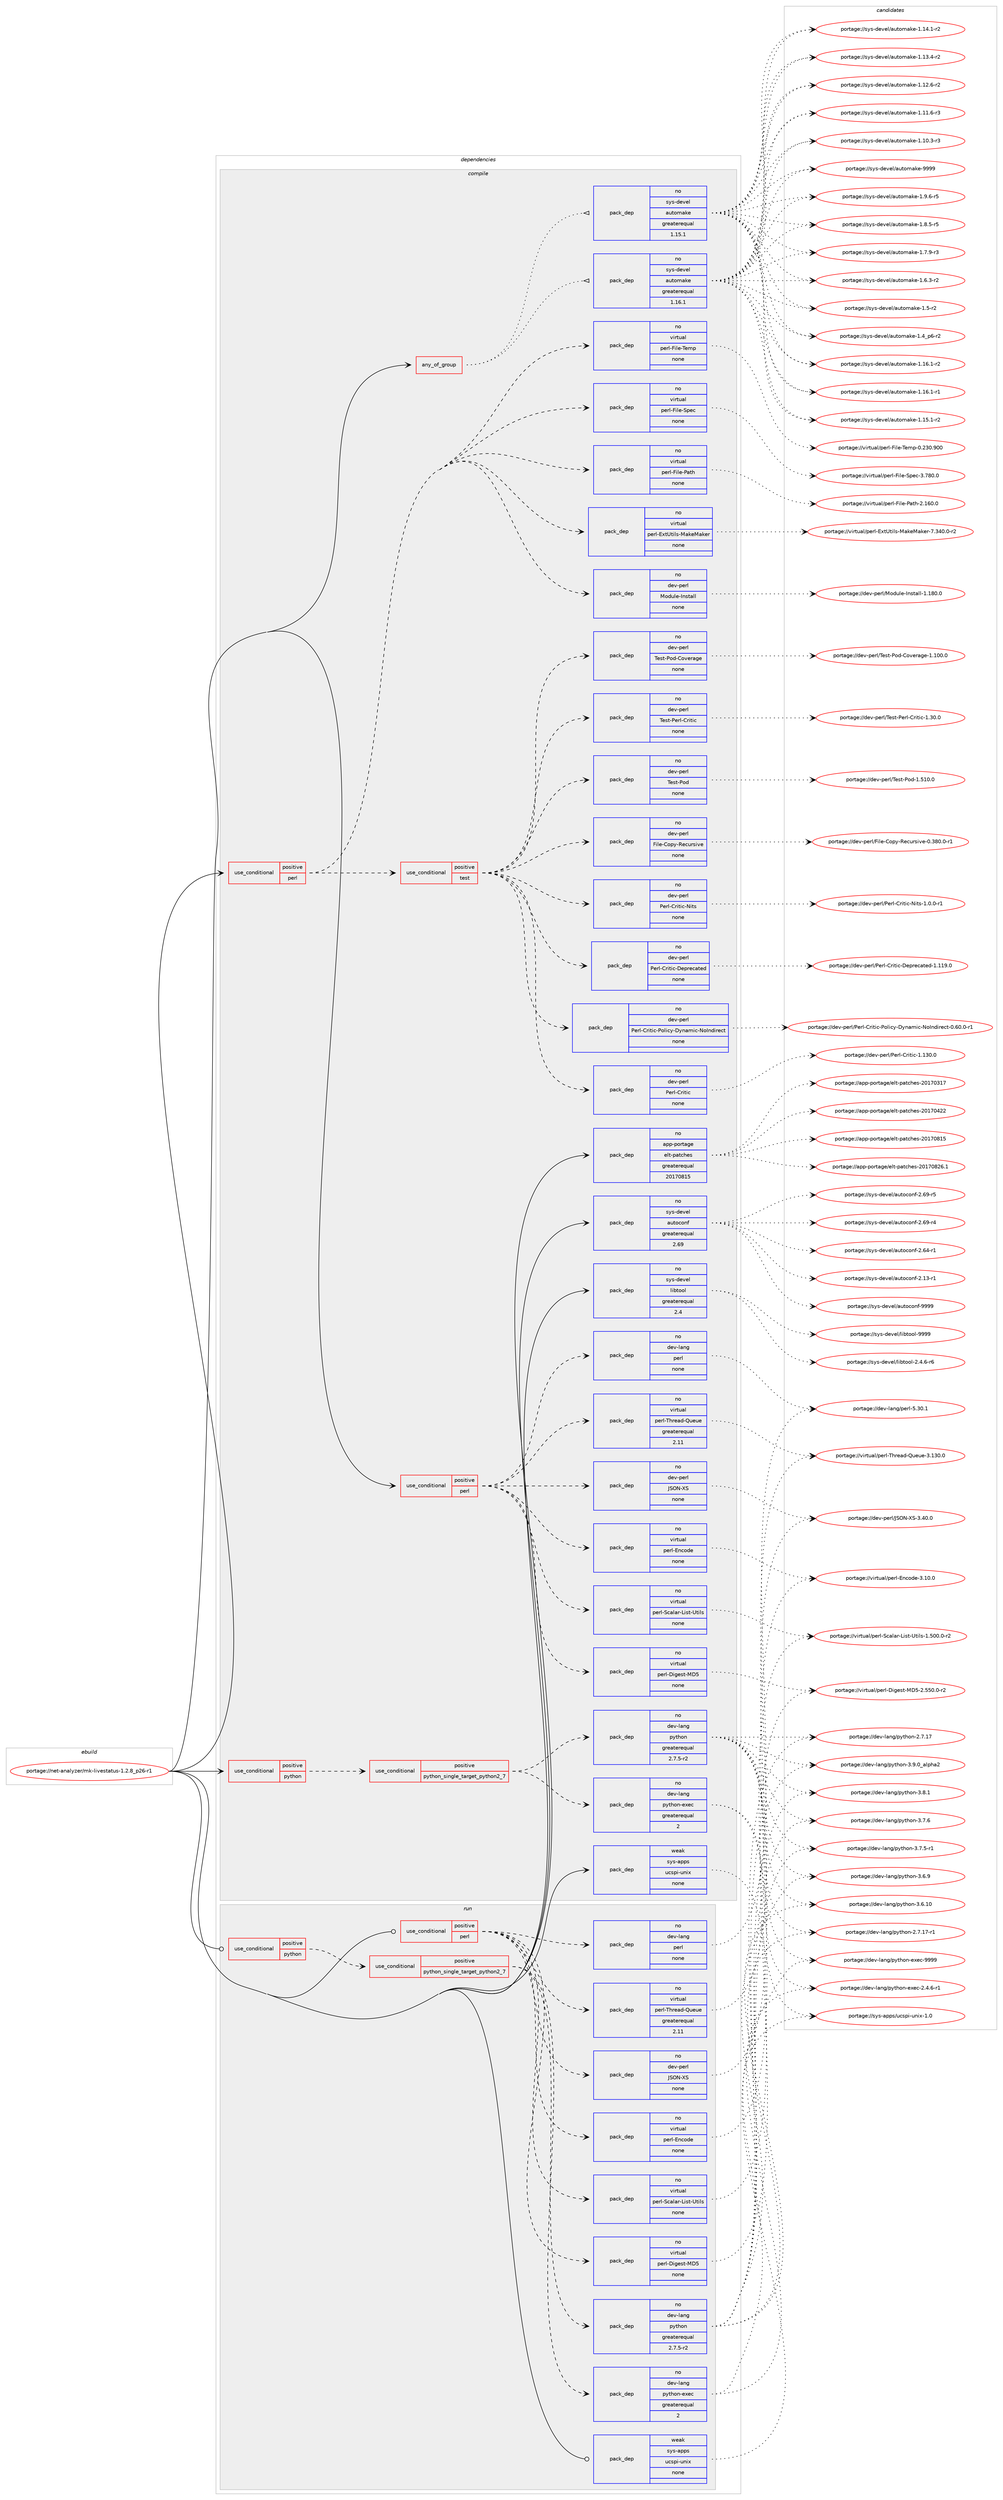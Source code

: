 digraph prolog {

# *************
# Graph options
# *************

newrank=true;
concentrate=true;
compound=true;
graph [rankdir=LR,fontname=Helvetica,fontsize=10,ranksep=1.5];#, ranksep=2.5, nodesep=0.2];
edge  [arrowhead=vee];
node  [fontname=Helvetica,fontsize=10];

# **********
# The ebuild
# **********

subgraph cluster_leftcol {
color=gray;
rank=same;
label=<<i>ebuild</i>>;
id [label="portage://net-analyzer/mk-livestatus-1.2.8_p26-r1", color=red, width=4, href="../net-analyzer/mk-livestatus-1.2.8_p26-r1.svg"];
}

# ****************
# The dependencies
# ****************

subgraph cluster_midcol {
color=gray;
label=<<i>dependencies</i>>;
subgraph cluster_compile {
fillcolor="#eeeeee";
style=filled;
label=<<i>compile</i>>;
subgraph any1934 {
dependency108921 [label=<<TABLE BORDER="0" CELLBORDER="1" CELLSPACING="0" CELLPADDING="4"><TR><TD CELLPADDING="10">any_of_group</TD></TR></TABLE>>, shape=none, color=red];subgraph pack81631 {
dependency108922 [label=<<TABLE BORDER="0" CELLBORDER="1" CELLSPACING="0" CELLPADDING="4" WIDTH="220"><TR><TD ROWSPAN="6" CELLPADDING="30">pack_dep</TD></TR><TR><TD WIDTH="110">no</TD></TR><TR><TD>sys-devel</TD></TR><TR><TD>automake</TD></TR><TR><TD>greaterequal</TD></TR><TR><TD>1.16.1</TD></TR></TABLE>>, shape=none, color=blue];
}
dependency108921:e -> dependency108922:w [weight=20,style="dotted",arrowhead="oinv"];
subgraph pack81632 {
dependency108923 [label=<<TABLE BORDER="0" CELLBORDER="1" CELLSPACING="0" CELLPADDING="4" WIDTH="220"><TR><TD ROWSPAN="6" CELLPADDING="30">pack_dep</TD></TR><TR><TD WIDTH="110">no</TD></TR><TR><TD>sys-devel</TD></TR><TR><TD>automake</TD></TR><TR><TD>greaterequal</TD></TR><TR><TD>1.15.1</TD></TR></TABLE>>, shape=none, color=blue];
}
dependency108921:e -> dependency108923:w [weight=20,style="dotted",arrowhead="oinv"];
}
id:e -> dependency108921:w [weight=20,style="solid",arrowhead="vee"];
subgraph cond25269 {
dependency108924 [label=<<TABLE BORDER="0" CELLBORDER="1" CELLSPACING="0" CELLPADDING="4"><TR><TD ROWSPAN="3" CELLPADDING="10">use_conditional</TD></TR><TR><TD>positive</TD></TR><TR><TD>perl</TD></TR></TABLE>>, shape=none, color=red];
subgraph pack81633 {
dependency108925 [label=<<TABLE BORDER="0" CELLBORDER="1" CELLSPACING="0" CELLPADDING="4" WIDTH="220"><TR><TD ROWSPAN="6" CELLPADDING="30">pack_dep</TD></TR><TR><TD WIDTH="110">no</TD></TR><TR><TD>dev-lang</TD></TR><TR><TD>perl</TD></TR><TR><TD>none</TD></TR><TR><TD></TD></TR></TABLE>>, shape=none, color=blue];
}
dependency108924:e -> dependency108925:w [weight=20,style="dashed",arrowhead="vee"];
subgraph pack81634 {
dependency108926 [label=<<TABLE BORDER="0" CELLBORDER="1" CELLSPACING="0" CELLPADDING="4" WIDTH="220"><TR><TD ROWSPAN="6" CELLPADDING="30">pack_dep</TD></TR><TR><TD WIDTH="110">no</TD></TR><TR><TD>virtual</TD></TR><TR><TD>perl-Digest-MD5</TD></TR><TR><TD>none</TD></TR><TR><TD></TD></TR></TABLE>>, shape=none, color=blue];
}
dependency108924:e -> dependency108926:w [weight=20,style="dashed",arrowhead="vee"];
subgraph pack81635 {
dependency108927 [label=<<TABLE BORDER="0" CELLBORDER="1" CELLSPACING="0" CELLPADDING="4" WIDTH="220"><TR><TD ROWSPAN="6" CELLPADDING="30">pack_dep</TD></TR><TR><TD WIDTH="110">no</TD></TR><TR><TD>virtual</TD></TR><TR><TD>perl-Scalar-List-Utils</TD></TR><TR><TD>none</TD></TR><TR><TD></TD></TR></TABLE>>, shape=none, color=blue];
}
dependency108924:e -> dependency108927:w [weight=20,style="dashed",arrowhead="vee"];
subgraph pack81636 {
dependency108928 [label=<<TABLE BORDER="0" CELLBORDER="1" CELLSPACING="0" CELLPADDING="4" WIDTH="220"><TR><TD ROWSPAN="6" CELLPADDING="30">pack_dep</TD></TR><TR><TD WIDTH="110">no</TD></TR><TR><TD>virtual</TD></TR><TR><TD>perl-Thread-Queue</TD></TR><TR><TD>greaterequal</TD></TR><TR><TD>2.11</TD></TR></TABLE>>, shape=none, color=blue];
}
dependency108924:e -> dependency108928:w [weight=20,style="dashed",arrowhead="vee"];
subgraph pack81637 {
dependency108929 [label=<<TABLE BORDER="0" CELLBORDER="1" CELLSPACING="0" CELLPADDING="4" WIDTH="220"><TR><TD ROWSPAN="6" CELLPADDING="30">pack_dep</TD></TR><TR><TD WIDTH="110">no</TD></TR><TR><TD>virtual</TD></TR><TR><TD>perl-Encode</TD></TR><TR><TD>none</TD></TR><TR><TD></TD></TR></TABLE>>, shape=none, color=blue];
}
dependency108924:e -> dependency108929:w [weight=20,style="dashed",arrowhead="vee"];
subgraph pack81638 {
dependency108930 [label=<<TABLE BORDER="0" CELLBORDER="1" CELLSPACING="0" CELLPADDING="4" WIDTH="220"><TR><TD ROWSPAN="6" CELLPADDING="30">pack_dep</TD></TR><TR><TD WIDTH="110">no</TD></TR><TR><TD>dev-perl</TD></TR><TR><TD>JSON-XS</TD></TR><TR><TD>none</TD></TR><TR><TD></TD></TR></TABLE>>, shape=none, color=blue];
}
dependency108924:e -> dependency108930:w [weight=20,style="dashed",arrowhead="vee"];
}
id:e -> dependency108924:w [weight=20,style="solid",arrowhead="vee"];
subgraph cond25270 {
dependency108931 [label=<<TABLE BORDER="0" CELLBORDER="1" CELLSPACING="0" CELLPADDING="4"><TR><TD ROWSPAN="3" CELLPADDING="10">use_conditional</TD></TR><TR><TD>positive</TD></TR><TR><TD>perl</TD></TR></TABLE>>, shape=none, color=red];
subgraph pack81639 {
dependency108932 [label=<<TABLE BORDER="0" CELLBORDER="1" CELLSPACING="0" CELLPADDING="4" WIDTH="220"><TR><TD ROWSPAN="6" CELLPADDING="30">pack_dep</TD></TR><TR><TD WIDTH="110">no</TD></TR><TR><TD>dev-perl</TD></TR><TR><TD>Module-Install</TD></TR><TR><TD>none</TD></TR><TR><TD></TD></TR></TABLE>>, shape=none, color=blue];
}
dependency108931:e -> dependency108932:w [weight=20,style="dashed",arrowhead="vee"];
subgraph pack81640 {
dependency108933 [label=<<TABLE BORDER="0" CELLBORDER="1" CELLSPACING="0" CELLPADDING="4" WIDTH="220"><TR><TD ROWSPAN="6" CELLPADDING="30">pack_dep</TD></TR><TR><TD WIDTH="110">no</TD></TR><TR><TD>virtual</TD></TR><TR><TD>perl-ExtUtils-MakeMaker</TD></TR><TR><TD>none</TD></TR><TR><TD></TD></TR></TABLE>>, shape=none, color=blue];
}
dependency108931:e -> dependency108933:w [weight=20,style="dashed",arrowhead="vee"];
subgraph pack81641 {
dependency108934 [label=<<TABLE BORDER="0" CELLBORDER="1" CELLSPACING="0" CELLPADDING="4" WIDTH="220"><TR><TD ROWSPAN="6" CELLPADDING="30">pack_dep</TD></TR><TR><TD WIDTH="110">no</TD></TR><TR><TD>virtual</TD></TR><TR><TD>perl-File-Path</TD></TR><TR><TD>none</TD></TR><TR><TD></TD></TR></TABLE>>, shape=none, color=blue];
}
dependency108931:e -> dependency108934:w [weight=20,style="dashed",arrowhead="vee"];
subgraph pack81642 {
dependency108935 [label=<<TABLE BORDER="0" CELLBORDER="1" CELLSPACING="0" CELLPADDING="4" WIDTH="220"><TR><TD ROWSPAN="6" CELLPADDING="30">pack_dep</TD></TR><TR><TD WIDTH="110">no</TD></TR><TR><TD>virtual</TD></TR><TR><TD>perl-File-Spec</TD></TR><TR><TD>none</TD></TR><TR><TD></TD></TR></TABLE>>, shape=none, color=blue];
}
dependency108931:e -> dependency108935:w [weight=20,style="dashed",arrowhead="vee"];
subgraph pack81643 {
dependency108936 [label=<<TABLE BORDER="0" CELLBORDER="1" CELLSPACING="0" CELLPADDING="4" WIDTH="220"><TR><TD ROWSPAN="6" CELLPADDING="30">pack_dep</TD></TR><TR><TD WIDTH="110">no</TD></TR><TR><TD>virtual</TD></TR><TR><TD>perl-File-Temp</TD></TR><TR><TD>none</TD></TR><TR><TD></TD></TR></TABLE>>, shape=none, color=blue];
}
dependency108931:e -> dependency108936:w [weight=20,style="dashed",arrowhead="vee"];
subgraph cond25271 {
dependency108937 [label=<<TABLE BORDER="0" CELLBORDER="1" CELLSPACING="0" CELLPADDING="4"><TR><TD ROWSPAN="3" CELLPADDING="10">use_conditional</TD></TR><TR><TD>positive</TD></TR><TR><TD>test</TD></TR></TABLE>>, shape=none, color=red];
subgraph pack81644 {
dependency108938 [label=<<TABLE BORDER="0" CELLBORDER="1" CELLSPACING="0" CELLPADDING="4" WIDTH="220"><TR><TD ROWSPAN="6" CELLPADDING="30">pack_dep</TD></TR><TR><TD WIDTH="110">no</TD></TR><TR><TD>dev-perl</TD></TR><TR><TD>File-Copy-Recursive</TD></TR><TR><TD>none</TD></TR><TR><TD></TD></TR></TABLE>>, shape=none, color=blue];
}
dependency108937:e -> dependency108938:w [weight=20,style="dashed",arrowhead="vee"];
subgraph pack81645 {
dependency108939 [label=<<TABLE BORDER="0" CELLBORDER="1" CELLSPACING="0" CELLPADDING="4" WIDTH="220"><TR><TD ROWSPAN="6" CELLPADDING="30">pack_dep</TD></TR><TR><TD WIDTH="110">no</TD></TR><TR><TD>dev-perl</TD></TR><TR><TD>Test-Pod</TD></TR><TR><TD>none</TD></TR><TR><TD></TD></TR></TABLE>>, shape=none, color=blue];
}
dependency108937:e -> dependency108939:w [weight=20,style="dashed",arrowhead="vee"];
subgraph pack81646 {
dependency108940 [label=<<TABLE BORDER="0" CELLBORDER="1" CELLSPACING="0" CELLPADDING="4" WIDTH="220"><TR><TD ROWSPAN="6" CELLPADDING="30">pack_dep</TD></TR><TR><TD WIDTH="110">no</TD></TR><TR><TD>dev-perl</TD></TR><TR><TD>Test-Perl-Critic</TD></TR><TR><TD>none</TD></TR><TR><TD></TD></TR></TABLE>>, shape=none, color=blue];
}
dependency108937:e -> dependency108940:w [weight=20,style="dashed",arrowhead="vee"];
subgraph pack81647 {
dependency108941 [label=<<TABLE BORDER="0" CELLBORDER="1" CELLSPACING="0" CELLPADDING="4" WIDTH="220"><TR><TD ROWSPAN="6" CELLPADDING="30">pack_dep</TD></TR><TR><TD WIDTH="110">no</TD></TR><TR><TD>dev-perl</TD></TR><TR><TD>Test-Pod-Coverage</TD></TR><TR><TD>none</TD></TR><TR><TD></TD></TR></TABLE>>, shape=none, color=blue];
}
dependency108937:e -> dependency108941:w [weight=20,style="dashed",arrowhead="vee"];
subgraph pack81648 {
dependency108942 [label=<<TABLE BORDER="0" CELLBORDER="1" CELLSPACING="0" CELLPADDING="4" WIDTH="220"><TR><TD ROWSPAN="6" CELLPADDING="30">pack_dep</TD></TR><TR><TD WIDTH="110">no</TD></TR><TR><TD>dev-perl</TD></TR><TR><TD>Perl-Critic</TD></TR><TR><TD>none</TD></TR><TR><TD></TD></TR></TABLE>>, shape=none, color=blue];
}
dependency108937:e -> dependency108942:w [weight=20,style="dashed",arrowhead="vee"];
subgraph pack81649 {
dependency108943 [label=<<TABLE BORDER="0" CELLBORDER="1" CELLSPACING="0" CELLPADDING="4" WIDTH="220"><TR><TD ROWSPAN="6" CELLPADDING="30">pack_dep</TD></TR><TR><TD WIDTH="110">no</TD></TR><TR><TD>dev-perl</TD></TR><TR><TD>Perl-Critic-Policy-Dynamic-NoIndirect</TD></TR><TR><TD>none</TD></TR><TR><TD></TD></TR></TABLE>>, shape=none, color=blue];
}
dependency108937:e -> dependency108943:w [weight=20,style="dashed",arrowhead="vee"];
subgraph pack81650 {
dependency108944 [label=<<TABLE BORDER="0" CELLBORDER="1" CELLSPACING="0" CELLPADDING="4" WIDTH="220"><TR><TD ROWSPAN="6" CELLPADDING="30">pack_dep</TD></TR><TR><TD WIDTH="110">no</TD></TR><TR><TD>dev-perl</TD></TR><TR><TD>Perl-Critic-Deprecated</TD></TR><TR><TD>none</TD></TR><TR><TD></TD></TR></TABLE>>, shape=none, color=blue];
}
dependency108937:e -> dependency108944:w [weight=20,style="dashed",arrowhead="vee"];
subgraph pack81651 {
dependency108945 [label=<<TABLE BORDER="0" CELLBORDER="1" CELLSPACING="0" CELLPADDING="4" WIDTH="220"><TR><TD ROWSPAN="6" CELLPADDING="30">pack_dep</TD></TR><TR><TD WIDTH="110">no</TD></TR><TR><TD>dev-perl</TD></TR><TR><TD>Perl-Critic-Nits</TD></TR><TR><TD>none</TD></TR><TR><TD></TD></TR></TABLE>>, shape=none, color=blue];
}
dependency108937:e -> dependency108945:w [weight=20,style="dashed",arrowhead="vee"];
}
dependency108931:e -> dependency108937:w [weight=20,style="dashed",arrowhead="vee"];
}
id:e -> dependency108931:w [weight=20,style="solid",arrowhead="vee"];
subgraph cond25272 {
dependency108946 [label=<<TABLE BORDER="0" CELLBORDER="1" CELLSPACING="0" CELLPADDING="4"><TR><TD ROWSPAN="3" CELLPADDING="10">use_conditional</TD></TR><TR><TD>positive</TD></TR><TR><TD>python</TD></TR></TABLE>>, shape=none, color=red];
subgraph cond25273 {
dependency108947 [label=<<TABLE BORDER="0" CELLBORDER="1" CELLSPACING="0" CELLPADDING="4"><TR><TD ROWSPAN="3" CELLPADDING="10">use_conditional</TD></TR><TR><TD>positive</TD></TR><TR><TD>python_single_target_python2_7</TD></TR></TABLE>>, shape=none, color=red];
subgraph pack81652 {
dependency108948 [label=<<TABLE BORDER="0" CELLBORDER="1" CELLSPACING="0" CELLPADDING="4" WIDTH="220"><TR><TD ROWSPAN="6" CELLPADDING="30">pack_dep</TD></TR><TR><TD WIDTH="110">no</TD></TR><TR><TD>dev-lang</TD></TR><TR><TD>python</TD></TR><TR><TD>greaterequal</TD></TR><TR><TD>2.7.5-r2</TD></TR></TABLE>>, shape=none, color=blue];
}
dependency108947:e -> dependency108948:w [weight=20,style="dashed",arrowhead="vee"];
subgraph pack81653 {
dependency108949 [label=<<TABLE BORDER="0" CELLBORDER="1" CELLSPACING="0" CELLPADDING="4" WIDTH="220"><TR><TD ROWSPAN="6" CELLPADDING="30">pack_dep</TD></TR><TR><TD WIDTH="110">no</TD></TR><TR><TD>dev-lang</TD></TR><TR><TD>python-exec</TD></TR><TR><TD>greaterequal</TD></TR><TR><TD>2</TD></TR></TABLE>>, shape=none, color=blue];
}
dependency108947:e -> dependency108949:w [weight=20,style="dashed",arrowhead="vee"];
}
dependency108946:e -> dependency108947:w [weight=20,style="dashed",arrowhead="vee"];
}
id:e -> dependency108946:w [weight=20,style="solid",arrowhead="vee"];
subgraph pack81654 {
dependency108950 [label=<<TABLE BORDER="0" CELLBORDER="1" CELLSPACING="0" CELLPADDING="4" WIDTH="220"><TR><TD ROWSPAN="6" CELLPADDING="30">pack_dep</TD></TR><TR><TD WIDTH="110">no</TD></TR><TR><TD>app-portage</TD></TR><TR><TD>elt-patches</TD></TR><TR><TD>greaterequal</TD></TR><TR><TD>20170815</TD></TR></TABLE>>, shape=none, color=blue];
}
id:e -> dependency108950:w [weight=20,style="solid",arrowhead="vee"];
subgraph pack81655 {
dependency108951 [label=<<TABLE BORDER="0" CELLBORDER="1" CELLSPACING="0" CELLPADDING="4" WIDTH="220"><TR><TD ROWSPAN="6" CELLPADDING="30">pack_dep</TD></TR><TR><TD WIDTH="110">no</TD></TR><TR><TD>sys-devel</TD></TR><TR><TD>autoconf</TD></TR><TR><TD>greaterequal</TD></TR><TR><TD>2.69</TD></TR></TABLE>>, shape=none, color=blue];
}
id:e -> dependency108951:w [weight=20,style="solid",arrowhead="vee"];
subgraph pack81656 {
dependency108952 [label=<<TABLE BORDER="0" CELLBORDER="1" CELLSPACING="0" CELLPADDING="4" WIDTH="220"><TR><TD ROWSPAN="6" CELLPADDING="30">pack_dep</TD></TR><TR><TD WIDTH="110">no</TD></TR><TR><TD>sys-devel</TD></TR><TR><TD>libtool</TD></TR><TR><TD>greaterequal</TD></TR><TR><TD>2.4</TD></TR></TABLE>>, shape=none, color=blue];
}
id:e -> dependency108952:w [weight=20,style="solid",arrowhead="vee"];
subgraph pack81657 {
dependency108953 [label=<<TABLE BORDER="0" CELLBORDER="1" CELLSPACING="0" CELLPADDING="4" WIDTH="220"><TR><TD ROWSPAN="6" CELLPADDING="30">pack_dep</TD></TR><TR><TD WIDTH="110">weak</TD></TR><TR><TD>sys-apps</TD></TR><TR><TD>ucspi-unix</TD></TR><TR><TD>none</TD></TR><TR><TD></TD></TR></TABLE>>, shape=none, color=blue];
}
id:e -> dependency108953:w [weight=20,style="solid",arrowhead="vee"];
}
subgraph cluster_compileandrun {
fillcolor="#eeeeee";
style=filled;
label=<<i>compile and run</i>>;
}
subgraph cluster_run {
fillcolor="#eeeeee";
style=filled;
label=<<i>run</i>>;
subgraph cond25274 {
dependency108954 [label=<<TABLE BORDER="0" CELLBORDER="1" CELLSPACING="0" CELLPADDING="4"><TR><TD ROWSPAN="3" CELLPADDING="10">use_conditional</TD></TR><TR><TD>positive</TD></TR><TR><TD>perl</TD></TR></TABLE>>, shape=none, color=red];
subgraph pack81658 {
dependency108955 [label=<<TABLE BORDER="0" CELLBORDER="1" CELLSPACING="0" CELLPADDING="4" WIDTH="220"><TR><TD ROWSPAN="6" CELLPADDING="30">pack_dep</TD></TR><TR><TD WIDTH="110">no</TD></TR><TR><TD>dev-lang</TD></TR><TR><TD>perl</TD></TR><TR><TD>none</TD></TR><TR><TD></TD></TR></TABLE>>, shape=none, color=blue];
}
dependency108954:e -> dependency108955:w [weight=20,style="dashed",arrowhead="vee"];
subgraph pack81659 {
dependency108956 [label=<<TABLE BORDER="0" CELLBORDER="1" CELLSPACING="0" CELLPADDING="4" WIDTH="220"><TR><TD ROWSPAN="6" CELLPADDING="30">pack_dep</TD></TR><TR><TD WIDTH="110">no</TD></TR><TR><TD>virtual</TD></TR><TR><TD>perl-Digest-MD5</TD></TR><TR><TD>none</TD></TR><TR><TD></TD></TR></TABLE>>, shape=none, color=blue];
}
dependency108954:e -> dependency108956:w [weight=20,style="dashed",arrowhead="vee"];
subgraph pack81660 {
dependency108957 [label=<<TABLE BORDER="0" CELLBORDER="1" CELLSPACING="0" CELLPADDING="4" WIDTH="220"><TR><TD ROWSPAN="6" CELLPADDING="30">pack_dep</TD></TR><TR><TD WIDTH="110">no</TD></TR><TR><TD>virtual</TD></TR><TR><TD>perl-Scalar-List-Utils</TD></TR><TR><TD>none</TD></TR><TR><TD></TD></TR></TABLE>>, shape=none, color=blue];
}
dependency108954:e -> dependency108957:w [weight=20,style="dashed",arrowhead="vee"];
subgraph pack81661 {
dependency108958 [label=<<TABLE BORDER="0" CELLBORDER="1" CELLSPACING="0" CELLPADDING="4" WIDTH="220"><TR><TD ROWSPAN="6" CELLPADDING="30">pack_dep</TD></TR><TR><TD WIDTH="110">no</TD></TR><TR><TD>virtual</TD></TR><TR><TD>perl-Thread-Queue</TD></TR><TR><TD>greaterequal</TD></TR><TR><TD>2.11</TD></TR></TABLE>>, shape=none, color=blue];
}
dependency108954:e -> dependency108958:w [weight=20,style="dashed",arrowhead="vee"];
subgraph pack81662 {
dependency108959 [label=<<TABLE BORDER="0" CELLBORDER="1" CELLSPACING="0" CELLPADDING="4" WIDTH="220"><TR><TD ROWSPAN="6" CELLPADDING="30">pack_dep</TD></TR><TR><TD WIDTH="110">no</TD></TR><TR><TD>virtual</TD></TR><TR><TD>perl-Encode</TD></TR><TR><TD>none</TD></TR><TR><TD></TD></TR></TABLE>>, shape=none, color=blue];
}
dependency108954:e -> dependency108959:w [weight=20,style="dashed",arrowhead="vee"];
subgraph pack81663 {
dependency108960 [label=<<TABLE BORDER="0" CELLBORDER="1" CELLSPACING="0" CELLPADDING="4" WIDTH="220"><TR><TD ROWSPAN="6" CELLPADDING="30">pack_dep</TD></TR><TR><TD WIDTH="110">no</TD></TR><TR><TD>dev-perl</TD></TR><TR><TD>JSON-XS</TD></TR><TR><TD>none</TD></TR><TR><TD></TD></TR></TABLE>>, shape=none, color=blue];
}
dependency108954:e -> dependency108960:w [weight=20,style="dashed",arrowhead="vee"];
}
id:e -> dependency108954:w [weight=20,style="solid",arrowhead="odot"];
subgraph cond25275 {
dependency108961 [label=<<TABLE BORDER="0" CELLBORDER="1" CELLSPACING="0" CELLPADDING="4"><TR><TD ROWSPAN="3" CELLPADDING="10">use_conditional</TD></TR><TR><TD>positive</TD></TR><TR><TD>python</TD></TR></TABLE>>, shape=none, color=red];
subgraph cond25276 {
dependency108962 [label=<<TABLE BORDER="0" CELLBORDER="1" CELLSPACING="0" CELLPADDING="4"><TR><TD ROWSPAN="3" CELLPADDING="10">use_conditional</TD></TR><TR><TD>positive</TD></TR><TR><TD>python_single_target_python2_7</TD></TR></TABLE>>, shape=none, color=red];
subgraph pack81664 {
dependency108963 [label=<<TABLE BORDER="0" CELLBORDER="1" CELLSPACING="0" CELLPADDING="4" WIDTH="220"><TR><TD ROWSPAN="6" CELLPADDING="30">pack_dep</TD></TR><TR><TD WIDTH="110">no</TD></TR><TR><TD>dev-lang</TD></TR><TR><TD>python</TD></TR><TR><TD>greaterequal</TD></TR><TR><TD>2.7.5-r2</TD></TR></TABLE>>, shape=none, color=blue];
}
dependency108962:e -> dependency108963:w [weight=20,style="dashed",arrowhead="vee"];
subgraph pack81665 {
dependency108964 [label=<<TABLE BORDER="0" CELLBORDER="1" CELLSPACING="0" CELLPADDING="4" WIDTH="220"><TR><TD ROWSPAN="6" CELLPADDING="30">pack_dep</TD></TR><TR><TD WIDTH="110">no</TD></TR><TR><TD>dev-lang</TD></TR><TR><TD>python-exec</TD></TR><TR><TD>greaterequal</TD></TR><TR><TD>2</TD></TR></TABLE>>, shape=none, color=blue];
}
dependency108962:e -> dependency108964:w [weight=20,style="dashed",arrowhead="vee"];
}
dependency108961:e -> dependency108962:w [weight=20,style="dashed",arrowhead="vee"];
}
id:e -> dependency108961:w [weight=20,style="solid",arrowhead="odot"];
subgraph pack81666 {
dependency108965 [label=<<TABLE BORDER="0" CELLBORDER="1" CELLSPACING="0" CELLPADDING="4" WIDTH="220"><TR><TD ROWSPAN="6" CELLPADDING="30">pack_dep</TD></TR><TR><TD WIDTH="110">weak</TD></TR><TR><TD>sys-apps</TD></TR><TR><TD>ucspi-unix</TD></TR><TR><TD>none</TD></TR><TR><TD></TD></TR></TABLE>>, shape=none, color=blue];
}
id:e -> dependency108965:w [weight=20,style="solid",arrowhead="odot"];
}
}

# **************
# The candidates
# **************

subgraph cluster_choices {
rank=same;
color=gray;
label=<<i>candidates</i>>;

subgraph choice81631 {
color=black;
nodesep=1;
choice115121115451001011181011084797117116111109971071014557575757 [label="portage://sys-devel/automake-9999", color=red, width=4,href="../sys-devel/automake-9999.svg"];
choice115121115451001011181011084797117116111109971071014549465746544511453 [label="portage://sys-devel/automake-1.9.6-r5", color=red, width=4,href="../sys-devel/automake-1.9.6-r5.svg"];
choice115121115451001011181011084797117116111109971071014549465646534511453 [label="portage://sys-devel/automake-1.8.5-r5", color=red, width=4,href="../sys-devel/automake-1.8.5-r5.svg"];
choice115121115451001011181011084797117116111109971071014549465546574511451 [label="portage://sys-devel/automake-1.7.9-r3", color=red, width=4,href="../sys-devel/automake-1.7.9-r3.svg"];
choice115121115451001011181011084797117116111109971071014549465446514511450 [label="portage://sys-devel/automake-1.6.3-r2", color=red, width=4,href="../sys-devel/automake-1.6.3-r2.svg"];
choice11512111545100101118101108479711711611110997107101454946534511450 [label="portage://sys-devel/automake-1.5-r2", color=red, width=4,href="../sys-devel/automake-1.5-r2.svg"];
choice115121115451001011181011084797117116111109971071014549465295112544511450 [label="portage://sys-devel/automake-1.4_p6-r2", color=red, width=4,href="../sys-devel/automake-1.4_p6-r2.svg"];
choice11512111545100101118101108479711711611110997107101454946495446494511450 [label="portage://sys-devel/automake-1.16.1-r2", color=red, width=4,href="../sys-devel/automake-1.16.1-r2.svg"];
choice11512111545100101118101108479711711611110997107101454946495446494511449 [label="portage://sys-devel/automake-1.16.1-r1", color=red, width=4,href="../sys-devel/automake-1.16.1-r1.svg"];
choice11512111545100101118101108479711711611110997107101454946495346494511450 [label="portage://sys-devel/automake-1.15.1-r2", color=red, width=4,href="../sys-devel/automake-1.15.1-r2.svg"];
choice11512111545100101118101108479711711611110997107101454946495246494511450 [label="portage://sys-devel/automake-1.14.1-r2", color=red, width=4,href="../sys-devel/automake-1.14.1-r2.svg"];
choice11512111545100101118101108479711711611110997107101454946495146524511450 [label="portage://sys-devel/automake-1.13.4-r2", color=red, width=4,href="../sys-devel/automake-1.13.4-r2.svg"];
choice11512111545100101118101108479711711611110997107101454946495046544511450 [label="portage://sys-devel/automake-1.12.6-r2", color=red, width=4,href="../sys-devel/automake-1.12.6-r2.svg"];
choice11512111545100101118101108479711711611110997107101454946494946544511451 [label="portage://sys-devel/automake-1.11.6-r3", color=red, width=4,href="../sys-devel/automake-1.11.6-r3.svg"];
choice11512111545100101118101108479711711611110997107101454946494846514511451 [label="portage://sys-devel/automake-1.10.3-r3", color=red, width=4,href="../sys-devel/automake-1.10.3-r3.svg"];
dependency108922:e -> choice115121115451001011181011084797117116111109971071014557575757:w [style=dotted,weight="100"];
dependency108922:e -> choice115121115451001011181011084797117116111109971071014549465746544511453:w [style=dotted,weight="100"];
dependency108922:e -> choice115121115451001011181011084797117116111109971071014549465646534511453:w [style=dotted,weight="100"];
dependency108922:e -> choice115121115451001011181011084797117116111109971071014549465546574511451:w [style=dotted,weight="100"];
dependency108922:e -> choice115121115451001011181011084797117116111109971071014549465446514511450:w [style=dotted,weight="100"];
dependency108922:e -> choice11512111545100101118101108479711711611110997107101454946534511450:w [style=dotted,weight="100"];
dependency108922:e -> choice115121115451001011181011084797117116111109971071014549465295112544511450:w [style=dotted,weight="100"];
dependency108922:e -> choice11512111545100101118101108479711711611110997107101454946495446494511450:w [style=dotted,weight="100"];
dependency108922:e -> choice11512111545100101118101108479711711611110997107101454946495446494511449:w [style=dotted,weight="100"];
dependency108922:e -> choice11512111545100101118101108479711711611110997107101454946495346494511450:w [style=dotted,weight="100"];
dependency108922:e -> choice11512111545100101118101108479711711611110997107101454946495246494511450:w [style=dotted,weight="100"];
dependency108922:e -> choice11512111545100101118101108479711711611110997107101454946495146524511450:w [style=dotted,weight="100"];
dependency108922:e -> choice11512111545100101118101108479711711611110997107101454946495046544511450:w [style=dotted,weight="100"];
dependency108922:e -> choice11512111545100101118101108479711711611110997107101454946494946544511451:w [style=dotted,weight="100"];
dependency108922:e -> choice11512111545100101118101108479711711611110997107101454946494846514511451:w [style=dotted,weight="100"];
}
subgraph choice81632 {
color=black;
nodesep=1;
choice115121115451001011181011084797117116111109971071014557575757 [label="portage://sys-devel/automake-9999", color=red, width=4,href="../sys-devel/automake-9999.svg"];
choice115121115451001011181011084797117116111109971071014549465746544511453 [label="portage://sys-devel/automake-1.9.6-r5", color=red, width=4,href="../sys-devel/automake-1.9.6-r5.svg"];
choice115121115451001011181011084797117116111109971071014549465646534511453 [label="portage://sys-devel/automake-1.8.5-r5", color=red, width=4,href="../sys-devel/automake-1.8.5-r5.svg"];
choice115121115451001011181011084797117116111109971071014549465546574511451 [label="portage://sys-devel/automake-1.7.9-r3", color=red, width=4,href="../sys-devel/automake-1.7.9-r3.svg"];
choice115121115451001011181011084797117116111109971071014549465446514511450 [label="portage://sys-devel/automake-1.6.3-r2", color=red, width=4,href="../sys-devel/automake-1.6.3-r2.svg"];
choice11512111545100101118101108479711711611110997107101454946534511450 [label="portage://sys-devel/automake-1.5-r2", color=red, width=4,href="../sys-devel/automake-1.5-r2.svg"];
choice115121115451001011181011084797117116111109971071014549465295112544511450 [label="portage://sys-devel/automake-1.4_p6-r2", color=red, width=4,href="../sys-devel/automake-1.4_p6-r2.svg"];
choice11512111545100101118101108479711711611110997107101454946495446494511450 [label="portage://sys-devel/automake-1.16.1-r2", color=red, width=4,href="../sys-devel/automake-1.16.1-r2.svg"];
choice11512111545100101118101108479711711611110997107101454946495446494511449 [label="portage://sys-devel/automake-1.16.1-r1", color=red, width=4,href="../sys-devel/automake-1.16.1-r1.svg"];
choice11512111545100101118101108479711711611110997107101454946495346494511450 [label="portage://sys-devel/automake-1.15.1-r2", color=red, width=4,href="../sys-devel/automake-1.15.1-r2.svg"];
choice11512111545100101118101108479711711611110997107101454946495246494511450 [label="portage://sys-devel/automake-1.14.1-r2", color=red, width=4,href="../sys-devel/automake-1.14.1-r2.svg"];
choice11512111545100101118101108479711711611110997107101454946495146524511450 [label="portage://sys-devel/automake-1.13.4-r2", color=red, width=4,href="../sys-devel/automake-1.13.4-r2.svg"];
choice11512111545100101118101108479711711611110997107101454946495046544511450 [label="portage://sys-devel/automake-1.12.6-r2", color=red, width=4,href="../sys-devel/automake-1.12.6-r2.svg"];
choice11512111545100101118101108479711711611110997107101454946494946544511451 [label="portage://sys-devel/automake-1.11.6-r3", color=red, width=4,href="../sys-devel/automake-1.11.6-r3.svg"];
choice11512111545100101118101108479711711611110997107101454946494846514511451 [label="portage://sys-devel/automake-1.10.3-r3", color=red, width=4,href="../sys-devel/automake-1.10.3-r3.svg"];
dependency108923:e -> choice115121115451001011181011084797117116111109971071014557575757:w [style=dotted,weight="100"];
dependency108923:e -> choice115121115451001011181011084797117116111109971071014549465746544511453:w [style=dotted,weight="100"];
dependency108923:e -> choice115121115451001011181011084797117116111109971071014549465646534511453:w [style=dotted,weight="100"];
dependency108923:e -> choice115121115451001011181011084797117116111109971071014549465546574511451:w [style=dotted,weight="100"];
dependency108923:e -> choice115121115451001011181011084797117116111109971071014549465446514511450:w [style=dotted,weight="100"];
dependency108923:e -> choice11512111545100101118101108479711711611110997107101454946534511450:w [style=dotted,weight="100"];
dependency108923:e -> choice115121115451001011181011084797117116111109971071014549465295112544511450:w [style=dotted,weight="100"];
dependency108923:e -> choice11512111545100101118101108479711711611110997107101454946495446494511450:w [style=dotted,weight="100"];
dependency108923:e -> choice11512111545100101118101108479711711611110997107101454946495446494511449:w [style=dotted,weight="100"];
dependency108923:e -> choice11512111545100101118101108479711711611110997107101454946495346494511450:w [style=dotted,weight="100"];
dependency108923:e -> choice11512111545100101118101108479711711611110997107101454946495246494511450:w [style=dotted,weight="100"];
dependency108923:e -> choice11512111545100101118101108479711711611110997107101454946495146524511450:w [style=dotted,weight="100"];
dependency108923:e -> choice11512111545100101118101108479711711611110997107101454946495046544511450:w [style=dotted,weight="100"];
dependency108923:e -> choice11512111545100101118101108479711711611110997107101454946494946544511451:w [style=dotted,weight="100"];
dependency108923:e -> choice11512111545100101118101108479711711611110997107101454946494846514511451:w [style=dotted,weight="100"];
}
subgraph choice81633 {
color=black;
nodesep=1;
choice10010111845108971101034711210111410845534651484649 [label="portage://dev-lang/perl-5.30.1", color=red, width=4,href="../dev-lang/perl-5.30.1.svg"];
dependency108925:e -> choice10010111845108971101034711210111410845534651484649:w [style=dotted,weight="100"];
}
subgraph choice81634 {
color=black;
nodesep=1;
choice118105114116117971084711210111410845681051031011151164577685345504653534846484511450 [label="portage://virtual/perl-Digest-MD5-2.550.0-r2", color=red, width=4,href="../virtual/perl-Digest-MD5-2.550.0-r2.svg"];
dependency108926:e -> choice118105114116117971084711210111410845681051031011151164577685345504653534846484511450:w [style=dotted,weight="100"];
}
subgraph choice81635 {
color=black;
nodesep=1;
choice118105114116117971084711210111410845839997108971144576105115116458511610510811545494653484846484511450 [label="portage://virtual/perl-Scalar-List-Utils-1.500.0-r2", color=red, width=4,href="../virtual/perl-Scalar-List-Utils-1.500.0-r2.svg"];
dependency108927:e -> choice118105114116117971084711210111410845839997108971144576105115116458511610510811545494653484846484511450:w [style=dotted,weight="100"];
}
subgraph choice81636 {
color=black;
nodesep=1;
choice118105114116117971084711210111410845841041141019710045811171011171014551464951484648 [label="portage://virtual/perl-Thread-Queue-3.130.0", color=red, width=4,href="../virtual/perl-Thread-Queue-3.130.0.svg"];
dependency108928:e -> choice118105114116117971084711210111410845841041141019710045811171011171014551464951484648:w [style=dotted,weight="100"];
}
subgraph choice81637 {
color=black;
nodesep=1;
choice118105114116117971084711210111410845691109911110010145514649484648 [label="portage://virtual/perl-Encode-3.10.0", color=red, width=4,href="../virtual/perl-Encode-3.10.0.svg"];
dependency108929:e -> choice118105114116117971084711210111410845691109911110010145514649484648:w [style=dotted,weight="100"];
}
subgraph choice81638 {
color=black;
nodesep=1;
choice10010111845112101114108477483797845888345514652484648 [label="portage://dev-perl/JSON-XS-3.40.0", color=red, width=4,href="../dev-perl/JSON-XS-3.40.0.svg"];
dependency108930:e -> choice10010111845112101114108477483797845888345514652484648:w [style=dotted,weight="100"];
}
subgraph choice81639 {
color=black;
nodesep=1;
choice1001011184511210111410847771111001171081014573110115116971081084549464956484648 [label="portage://dev-perl/Module-Install-1.180.0", color=red, width=4,href="../dev-perl/Module-Install-1.180.0.svg"];
dependency108932:e -> choice1001011184511210111410847771111001171081014573110115116971081084549464956484648:w [style=dotted,weight="100"];
}
subgraph choice81640 {
color=black;
nodesep=1;
choice1181051141161179710847112101114108456912011685116105108115457797107101779710710111445554651524846484511450 [label="portage://virtual/perl-ExtUtils-MakeMaker-7.340.0-r2", color=red, width=4,href="../virtual/perl-ExtUtils-MakeMaker-7.340.0-r2.svg"];
dependency108933:e -> choice1181051141161179710847112101114108456912011685116105108115457797107101779710710111445554651524846484511450:w [style=dotted,weight="100"];
}
subgraph choice81641 {
color=black;
nodesep=1;
choice118105114116117971084711210111410845701051081014580971161044550464954484648 [label="portage://virtual/perl-File-Path-2.160.0", color=red, width=4,href="../virtual/perl-File-Path-2.160.0.svg"];
dependency108934:e -> choice118105114116117971084711210111410845701051081014580971161044550464954484648:w [style=dotted,weight="100"];
}
subgraph choice81642 {
color=black;
nodesep=1;
choice118105114116117971084711210111410845701051081014583112101994551465556484648 [label="portage://virtual/perl-File-Spec-3.780.0", color=red, width=4,href="../virtual/perl-File-Spec-3.780.0.svg"];
dependency108935:e -> choice118105114116117971084711210111410845701051081014583112101994551465556484648:w [style=dotted,weight="100"];
}
subgraph choice81643 {
color=black;
nodesep=1;
choice11810511411611797108471121011141084570105108101458410110911245484650514846574848 [label="portage://virtual/perl-File-Temp-0.230.900", color=red, width=4,href="../virtual/perl-File-Temp-0.230.900.svg"];
dependency108936:e -> choice11810511411611797108471121011141084570105108101458410110911245484650514846574848:w [style=dotted,weight="100"];
}
subgraph choice81644 {
color=black;
nodesep=1;
choice100101118451121011141084770105108101456711111212145821019911711411510511810145484651564846484511449 [label="portage://dev-perl/File-Copy-Recursive-0.380.0-r1", color=red, width=4,href="../dev-perl/File-Copy-Recursive-0.380.0-r1.svg"];
dependency108938:e -> choice100101118451121011141084770105108101456711111212145821019911711411510511810145484651564846484511449:w [style=dotted,weight="100"];
}
subgraph choice81645 {
color=black;
nodesep=1;
choice10010111845112101114108478410111511645801111004549465349484648 [label="portage://dev-perl/Test-Pod-1.510.0", color=red, width=4,href="../dev-perl/Test-Pod-1.510.0.svg"];
dependency108939:e -> choice10010111845112101114108478410111511645801111004549465349484648:w [style=dotted,weight="100"];
}
subgraph choice81646 {
color=black;
nodesep=1;
choice100101118451121011141084784101115116458010111410845671141051161059945494651484648 [label="portage://dev-perl/Test-Perl-Critic-1.30.0", color=red, width=4,href="../dev-perl/Test-Perl-Critic-1.30.0.svg"];
dependency108940:e -> choice100101118451121011141084784101115116458010111410845671141051161059945494651484648:w [style=dotted,weight="100"];
}
subgraph choice81647 {
color=black;
nodesep=1;
choice10010111845112101114108478410111511645801111004567111118101114971031014549464948484648 [label="portage://dev-perl/Test-Pod-Coverage-1.100.0", color=red, width=4,href="../dev-perl/Test-Pod-Coverage-1.100.0.svg"];
dependency108941:e -> choice10010111845112101114108478410111511645801111004567111118101114971031014549464948484648:w [style=dotted,weight="100"];
}
subgraph choice81648 {
color=black;
nodesep=1;
choice1001011184511210111410847801011141084567114105116105994549464951484648 [label="portage://dev-perl/Perl-Critic-1.130.0", color=red, width=4,href="../dev-perl/Perl-Critic-1.130.0.svg"];
dependency108942:e -> choice1001011184511210111410847801011141084567114105116105994549464951484648:w [style=dotted,weight="100"];
}
subgraph choice81649 {
color=black;
nodesep=1;
choice1001011184511210111410847801011141084567114105116105994580111108105991214568121110971091059945781117311010010511410199116454846544846484511449 [label="portage://dev-perl/Perl-Critic-Policy-Dynamic-NoIndirect-0.60.0-r1", color=red, width=4,href="../dev-perl/Perl-Critic-Policy-Dynamic-NoIndirect-0.60.0-r1.svg"];
dependency108943:e -> choice1001011184511210111410847801011141084567114105116105994580111108105991214568121110971091059945781117311010010511410199116454846544846484511449:w [style=dotted,weight="100"];
}
subgraph choice81650 {
color=black;
nodesep=1;
choice100101118451121011141084780101114108456711410511610599456810111211410199971161011004549464949574648 [label="portage://dev-perl/Perl-Critic-Deprecated-1.119.0", color=red, width=4,href="../dev-perl/Perl-Critic-Deprecated-1.119.0.svg"];
dependency108944:e -> choice100101118451121011141084780101114108456711410511610599456810111211410199971161011004549464949574648:w [style=dotted,weight="100"];
}
subgraph choice81651 {
color=black;
nodesep=1;
choice10010111845112101114108478010111410845671141051161059945781051161154549464846484511449 [label="portage://dev-perl/Perl-Critic-Nits-1.0.0-r1", color=red, width=4,href="../dev-perl/Perl-Critic-Nits-1.0.0-r1.svg"];
dependency108945:e -> choice10010111845112101114108478010111410845671141051161059945781051161154549464846484511449:w [style=dotted,weight="100"];
}
subgraph choice81652 {
color=black;
nodesep=1;
choice10010111845108971101034711212111610411111045514657464895971081121049750 [label="portage://dev-lang/python-3.9.0_alpha2", color=red, width=4,href="../dev-lang/python-3.9.0_alpha2.svg"];
choice100101118451089711010347112121116104111110455146564649 [label="portage://dev-lang/python-3.8.1", color=red, width=4,href="../dev-lang/python-3.8.1.svg"];
choice100101118451089711010347112121116104111110455146554654 [label="portage://dev-lang/python-3.7.6", color=red, width=4,href="../dev-lang/python-3.7.6.svg"];
choice1001011184510897110103471121211161041111104551465546534511449 [label="portage://dev-lang/python-3.7.5-r1", color=red, width=4,href="../dev-lang/python-3.7.5-r1.svg"];
choice100101118451089711010347112121116104111110455146544657 [label="portage://dev-lang/python-3.6.9", color=red, width=4,href="../dev-lang/python-3.6.9.svg"];
choice10010111845108971101034711212111610411111045514654464948 [label="portage://dev-lang/python-3.6.10", color=red, width=4,href="../dev-lang/python-3.6.10.svg"];
choice100101118451089711010347112121116104111110455046554649554511449 [label="portage://dev-lang/python-2.7.17-r1", color=red, width=4,href="../dev-lang/python-2.7.17-r1.svg"];
choice10010111845108971101034711212111610411111045504655464955 [label="portage://dev-lang/python-2.7.17", color=red, width=4,href="../dev-lang/python-2.7.17.svg"];
dependency108948:e -> choice10010111845108971101034711212111610411111045514657464895971081121049750:w [style=dotted,weight="100"];
dependency108948:e -> choice100101118451089711010347112121116104111110455146564649:w [style=dotted,weight="100"];
dependency108948:e -> choice100101118451089711010347112121116104111110455146554654:w [style=dotted,weight="100"];
dependency108948:e -> choice1001011184510897110103471121211161041111104551465546534511449:w [style=dotted,weight="100"];
dependency108948:e -> choice100101118451089711010347112121116104111110455146544657:w [style=dotted,weight="100"];
dependency108948:e -> choice10010111845108971101034711212111610411111045514654464948:w [style=dotted,weight="100"];
dependency108948:e -> choice100101118451089711010347112121116104111110455046554649554511449:w [style=dotted,weight="100"];
dependency108948:e -> choice10010111845108971101034711212111610411111045504655464955:w [style=dotted,weight="100"];
}
subgraph choice81653 {
color=black;
nodesep=1;
choice10010111845108971101034711212111610411111045101120101994557575757 [label="portage://dev-lang/python-exec-9999", color=red, width=4,href="../dev-lang/python-exec-9999.svg"];
choice10010111845108971101034711212111610411111045101120101994550465246544511449 [label="portage://dev-lang/python-exec-2.4.6-r1", color=red, width=4,href="../dev-lang/python-exec-2.4.6-r1.svg"];
dependency108949:e -> choice10010111845108971101034711212111610411111045101120101994557575757:w [style=dotted,weight="100"];
dependency108949:e -> choice10010111845108971101034711212111610411111045101120101994550465246544511449:w [style=dotted,weight="100"];
}
subgraph choice81654 {
color=black;
nodesep=1;
choice971121124511211111411697103101471011081164511297116991041011154550484955485650544649 [label="portage://app-portage/elt-patches-20170826.1", color=red, width=4,href="../app-portage/elt-patches-20170826.1.svg"];
choice97112112451121111141169710310147101108116451129711699104101115455048495548564953 [label="portage://app-portage/elt-patches-20170815", color=red, width=4,href="../app-portage/elt-patches-20170815.svg"];
choice97112112451121111141169710310147101108116451129711699104101115455048495548525050 [label="portage://app-portage/elt-patches-20170422", color=red, width=4,href="../app-portage/elt-patches-20170422.svg"];
choice97112112451121111141169710310147101108116451129711699104101115455048495548514955 [label="portage://app-portage/elt-patches-20170317", color=red, width=4,href="../app-portage/elt-patches-20170317.svg"];
dependency108950:e -> choice971121124511211111411697103101471011081164511297116991041011154550484955485650544649:w [style=dotted,weight="100"];
dependency108950:e -> choice97112112451121111141169710310147101108116451129711699104101115455048495548564953:w [style=dotted,weight="100"];
dependency108950:e -> choice97112112451121111141169710310147101108116451129711699104101115455048495548525050:w [style=dotted,weight="100"];
dependency108950:e -> choice97112112451121111141169710310147101108116451129711699104101115455048495548514955:w [style=dotted,weight="100"];
}
subgraph choice81655 {
color=black;
nodesep=1;
choice115121115451001011181011084797117116111991111101024557575757 [label="portage://sys-devel/autoconf-9999", color=red, width=4,href="../sys-devel/autoconf-9999.svg"];
choice1151211154510010111810110847971171161119911111010245504654574511453 [label="portage://sys-devel/autoconf-2.69-r5", color=red, width=4,href="../sys-devel/autoconf-2.69-r5.svg"];
choice1151211154510010111810110847971171161119911111010245504654574511452 [label="portage://sys-devel/autoconf-2.69-r4", color=red, width=4,href="../sys-devel/autoconf-2.69-r4.svg"];
choice1151211154510010111810110847971171161119911111010245504654524511449 [label="portage://sys-devel/autoconf-2.64-r1", color=red, width=4,href="../sys-devel/autoconf-2.64-r1.svg"];
choice1151211154510010111810110847971171161119911111010245504649514511449 [label="portage://sys-devel/autoconf-2.13-r1", color=red, width=4,href="../sys-devel/autoconf-2.13-r1.svg"];
dependency108951:e -> choice115121115451001011181011084797117116111991111101024557575757:w [style=dotted,weight="100"];
dependency108951:e -> choice1151211154510010111810110847971171161119911111010245504654574511453:w [style=dotted,weight="100"];
dependency108951:e -> choice1151211154510010111810110847971171161119911111010245504654574511452:w [style=dotted,weight="100"];
dependency108951:e -> choice1151211154510010111810110847971171161119911111010245504654524511449:w [style=dotted,weight="100"];
dependency108951:e -> choice1151211154510010111810110847971171161119911111010245504649514511449:w [style=dotted,weight="100"];
}
subgraph choice81656 {
color=black;
nodesep=1;
choice1151211154510010111810110847108105981161111111084557575757 [label="portage://sys-devel/libtool-9999", color=red, width=4,href="../sys-devel/libtool-9999.svg"];
choice1151211154510010111810110847108105981161111111084550465246544511454 [label="portage://sys-devel/libtool-2.4.6-r6", color=red, width=4,href="../sys-devel/libtool-2.4.6-r6.svg"];
dependency108952:e -> choice1151211154510010111810110847108105981161111111084557575757:w [style=dotted,weight="100"];
dependency108952:e -> choice1151211154510010111810110847108105981161111111084550465246544511454:w [style=dotted,weight="100"];
}
subgraph choice81657 {
color=black;
nodesep=1;
choice115121115459711211211547117991151121054511711010512045494648 [label="portage://sys-apps/ucspi-unix-1.0", color=red, width=4,href="../sys-apps/ucspi-unix-1.0.svg"];
dependency108953:e -> choice115121115459711211211547117991151121054511711010512045494648:w [style=dotted,weight="100"];
}
subgraph choice81658 {
color=black;
nodesep=1;
choice10010111845108971101034711210111410845534651484649 [label="portage://dev-lang/perl-5.30.1", color=red, width=4,href="../dev-lang/perl-5.30.1.svg"];
dependency108955:e -> choice10010111845108971101034711210111410845534651484649:w [style=dotted,weight="100"];
}
subgraph choice81659 {
color=black;
nodesep=1;
choice118105114116117971084711210111410845681051031011151164577685345504653534846484511450 [label="portage://virtual/perl-Digest-MD5-2.550.0-r2", color=red, width=4,href="../virtual/perl-Digest-MD5-2.550.0-r2.svg"];
dependency108956:e -> choice118105114116117971084711210111410845681051031011151164577685345504653534846484511450:w [style=dotted,weight="100"];
}
subgraph choice81660 {
color=black;
nodesep=1;
choice118105114116117971084711210111410845839997108971144576105115116458511610510811545494653484846484511450 [label="portage://virtual/perl-Scalar-List-Utils-1.500.0-r2", color=red, width=4,href="../virtual/perl-Scalar-List-Utils-1.500.0-r2.svg"];
dependency108957:e -> choice118105114116117971084711210111410845839997108971144576105115116458511610510811545494653484846484511450:w [style=dotted,weight="100"];
}
subgraph choice81661 {
color=black;
nodesep=1;
choice118105114116117971084711210111410845841041141019710045811171011171014551464951484648 [label="portage://virtual/perl-Thread-Queue-3.130.0", color=red, width=4,href="../virtual/perl-Thread-Queue-3.130.0.svg"];
dependency108958:e -> choice118105114116117971084711210111410845841041141019710045811171011171014551464951484648:w [style=dotted,weight="100"];
}
subgraph choice81662 {
color=black;
nodesep=1;
choice118105114116117971084711210111410845691109911110010145514649484648 [label="portage://virtual/perl-Encode-3.10.0", color=red, width=4,href="../virtual/perl-Encode-3.10.0.svg"];
dependency108959:e -> choice118105114116117971084711210111410845691109911110010145514649484648:w [style=dotted,weight="100"];
}
subgraph choice81663 {
color=black;
nodesep=1;
choice10010111845112101114108477483797845888345514652484648 [label="portage://dev-perl/JSON-XS-3.40.0", color=red, width=4,href="../dev-perl/JSON-XS-3.40.0.svg"];
dependency108960:e -> choice10010111845112101114108477483797845888345514652484648:w [style=dotted,weight="100"];
}
subgraph choice81664 {
color=black;
nodesep=1;
choice10010111845108971101034711212111610411111045514657464895971081121049750 [label="portage://dev-lang/python-3.9.0_alpha2", color=red, width=4,href="../dev-lang/python-3.9.0_alpha2.svg"];
choice100101118451089711010347112121116104111110455146564649 [label="portage://dev-lang/python-3.8.1", color=red, width=4,href="../dev-lang/python-3.8.1.svg"];
choice100101118451089711010347112121116104111110455146554654 [label="portage://dev-lang/python-3.7.6", color=red, width=4,href="../dev-lang/python-3.7.6.svg"];
choice1001011184510897110103471121211161041111104551465546534511449 [label="portage://dev-lang/python-3.7.5-r1", color=red, width=4,href="../dev-lang/python-3.7.5-r1.svg"];
choice100101118451089711010347112121116104111110455146544657 [label="portage://dev-lang/python-3.6.9", color=red, width=4,href="../dev-lang/python-3.6.9.svg"];
choice10010111845108971101034711212111610411111045514654464948 [label="portage://dev-lang/python-3.6.10", color=red, width=4,href="../dev-lang/python-3.6.10.svg"];
choice100101118451089711010347112121116104111110455046554649554511449 [label="portage://dev-lang/python-2.7.17-r1", color=red, width=4,href="../dev-lang/python-2.7.17-r1.svg"];
choice10010111845108971101034711212111610411111045504655464955 [label="portage://dev-lang/python-2.7.17", color=red, width=4,href="../dev-lang/python-2.7.17.svg"];
dependency108963:e -> choice10010111845108971101034711212111610411111045514657464895971081121049750:w [style=dotted,weight="100"];
dependency108963:e -> choice100101118451089711010347112121116104111110455146564649:w [style=dotted,weight="100"];
dependency108963:e -> choice100101118451089711010347112121116104111110455146554654:w [style=dotted,weight="100"];
dependency108963:e -> choice1001011184510897110103471121211161041111104551465546534511449:w [style=dotted,weight="100"];
dependency108963:e -> choice100101118451089711010347112121116104111110455146544657:w [style=dotted,weight="100"];
dependency108963:e -> choice10010111845108971101034711212111610411111045514654464948:w [style=dotted,weight="100"];
dependency108963:e -> choice100101118451089711010347112121116104111110455046554649554511449:w [style=dotted,weight="100"];
dependency108963:e -> choice10010111845108971101034711212111610411111045504655464955:w [style=dotted,weight="100"];
}
subgraph choice81665 {
color=black;
nodesep=1;
choice10010111845108971101034711212111610411111045101120101994557575757 [label="portage://dev-lang/python-exec-9999", color=red, width=4,href="../dev-lang/python-exec-9999.svg"];
choice10010111845108971101034711212111610411111045101120101994550465246544511449 [label="portage://dev-lang/python-exec-2.4.6-r1", color=red, width=4,href="../dev-lang/python-exec-2.4.6-r1.svg"];
dependency108964:e -> choice10010111845108971101034711212111610411111045101120101994557575757:w [style=dotted,weight="100"];
dependency108964:e -> choice10010111845108971101034711212111610411111045101120101994550465246544511449:w [style=dotted,weight="100"];
}
subgraph choice81666 {
color=black;
nodesep=1;
choice115121115459711211211547117991151121054511711010512045494648 [label="portage://sys-apps/ucspi-unix-1.0", color=red, width=4,href="../sys-apps/ucspi-unix-1.0.svg"];
dependency108965:e -> choice115121115459711211211547117991151121054511711010512045494648:w [style=dotted,weight="100"];
}
}

}
